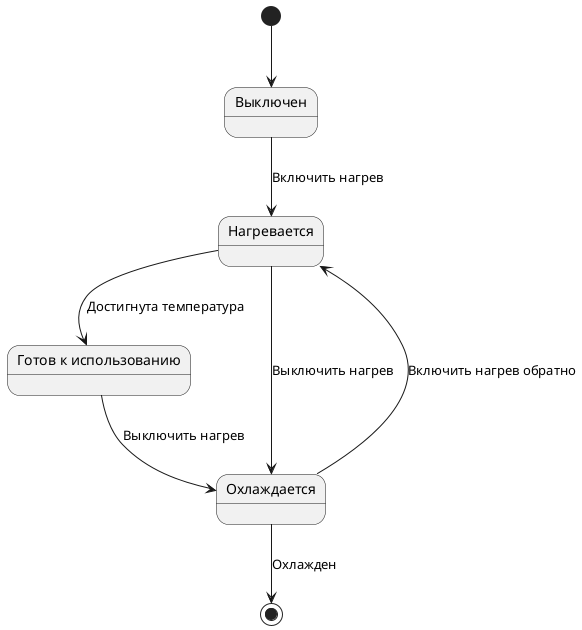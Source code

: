 @startuml
state OFF as "Выключен"
state HEATING as "Нагревается"
state READY as "Готов к использованию"
state COOLING as "Охлаждается"

[*] --> OFF
OFF --> HEATING : Включить нагрев
HEATING --> READY : Достигнута температура
READY --> COOLING : Выключить нагрев
COOLING --> [*] : Охлажден
HEATING --> COOLING : Выключить нагрев
COOLING --> HEATING : Включить нагрев обратно
@enduml
